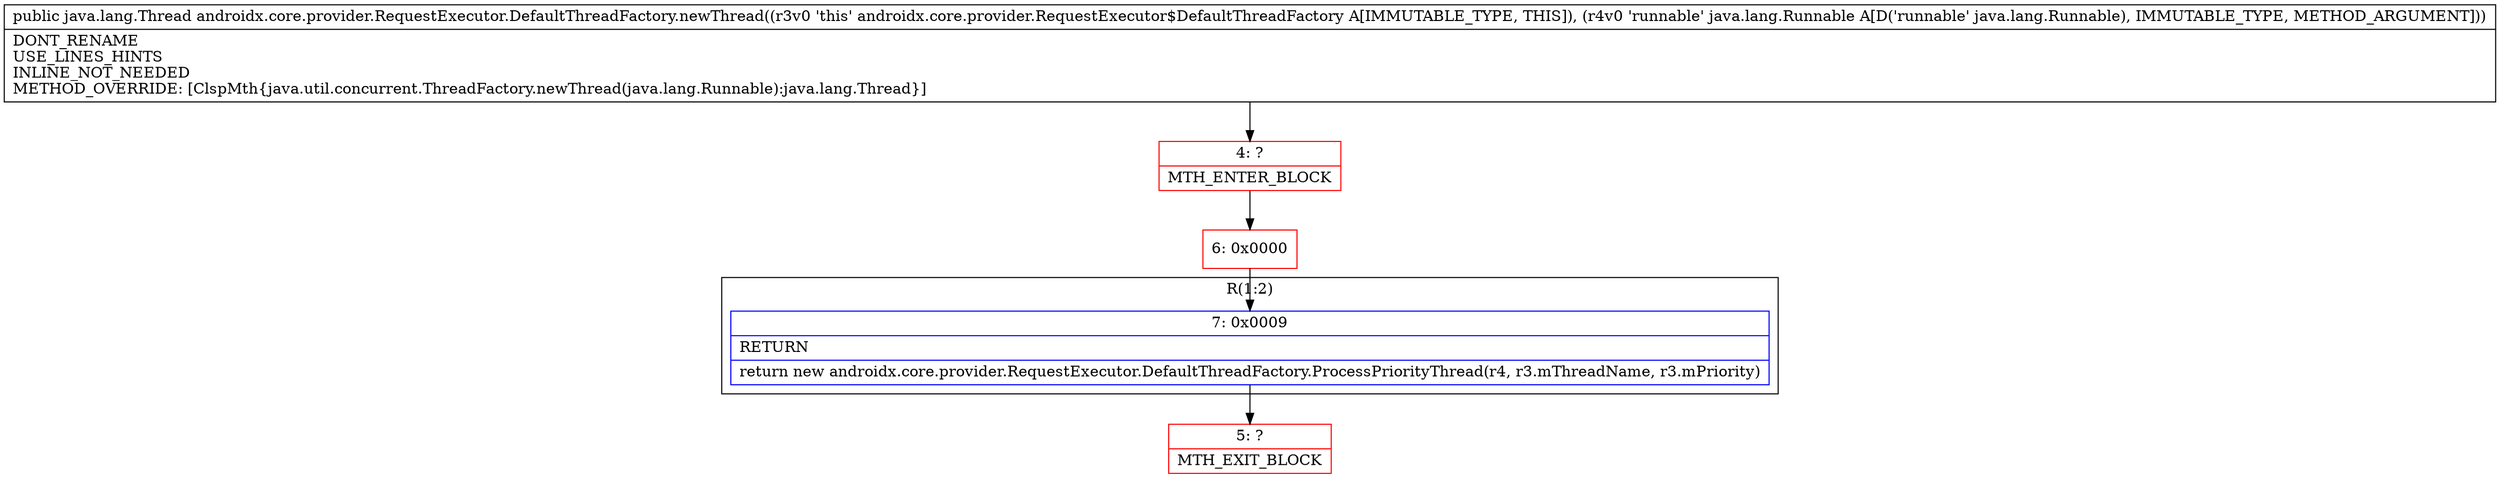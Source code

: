 digraph "CFG forandroidx.core.provider.RequestExecutor.DefaultThreadFactory.newThread(Ljava\/lang\/Runnable;)Ljava\/lang\/Thread;" {
subgraph cluster_Region_1281155218 {
label = "R(1:2)";
node [shape=record,color=blue];
Node_7 [shape=record,label="{7\:\ 0x0009|RETURN\l|return new androidx.core.provider.RequestExecutor.DefaultThreadFactory.ProcessPriorityThread(r4, r3.mThreadName, r3.mPriority)\l}"];
}
Node_4 [shape=record,color=red,label="{4\:\ ?|MTH_ENTER_BLOCK\l}"];
Node_6 [shape=record,color=red,label="{6\:\ 0x0000}"];
Node_5 [shape=record,color=red,label="{5\:\ ?|MTH_EXIT_BLOCK\l}"];
MethodNode[shape=record,label="{public java.lang.Thread androidx.core.provider.RequestExecutor.DefaultThreadFactory.newThread((r3v0 'this' androidx.core.provider.RequestExecutor$DefaultThreadFactory A[IMMUTABLE_TYPE, THIS]), (r4v0 'runnable' java.lang.Runnable A[D('runnable' java.lang.Runnable), IMMUTABLE_TYPE, METHOD_ARGUMENT]))  | DONT_RENAME\lUSE_LINES_HINTS\lINLINE_NOT_NEEDED\lMETHOD_OVERRIDE: [ClspMth\{java.util.concurrent.ThreadFactory.newThread(java.lang.Runnable):java.lang.Thread\}]\l}"];
MethodNode -> Node_4;Node_7 -> Node_5;
Node_4 -> Node_6;
Node_6 -> Node_7;
}


